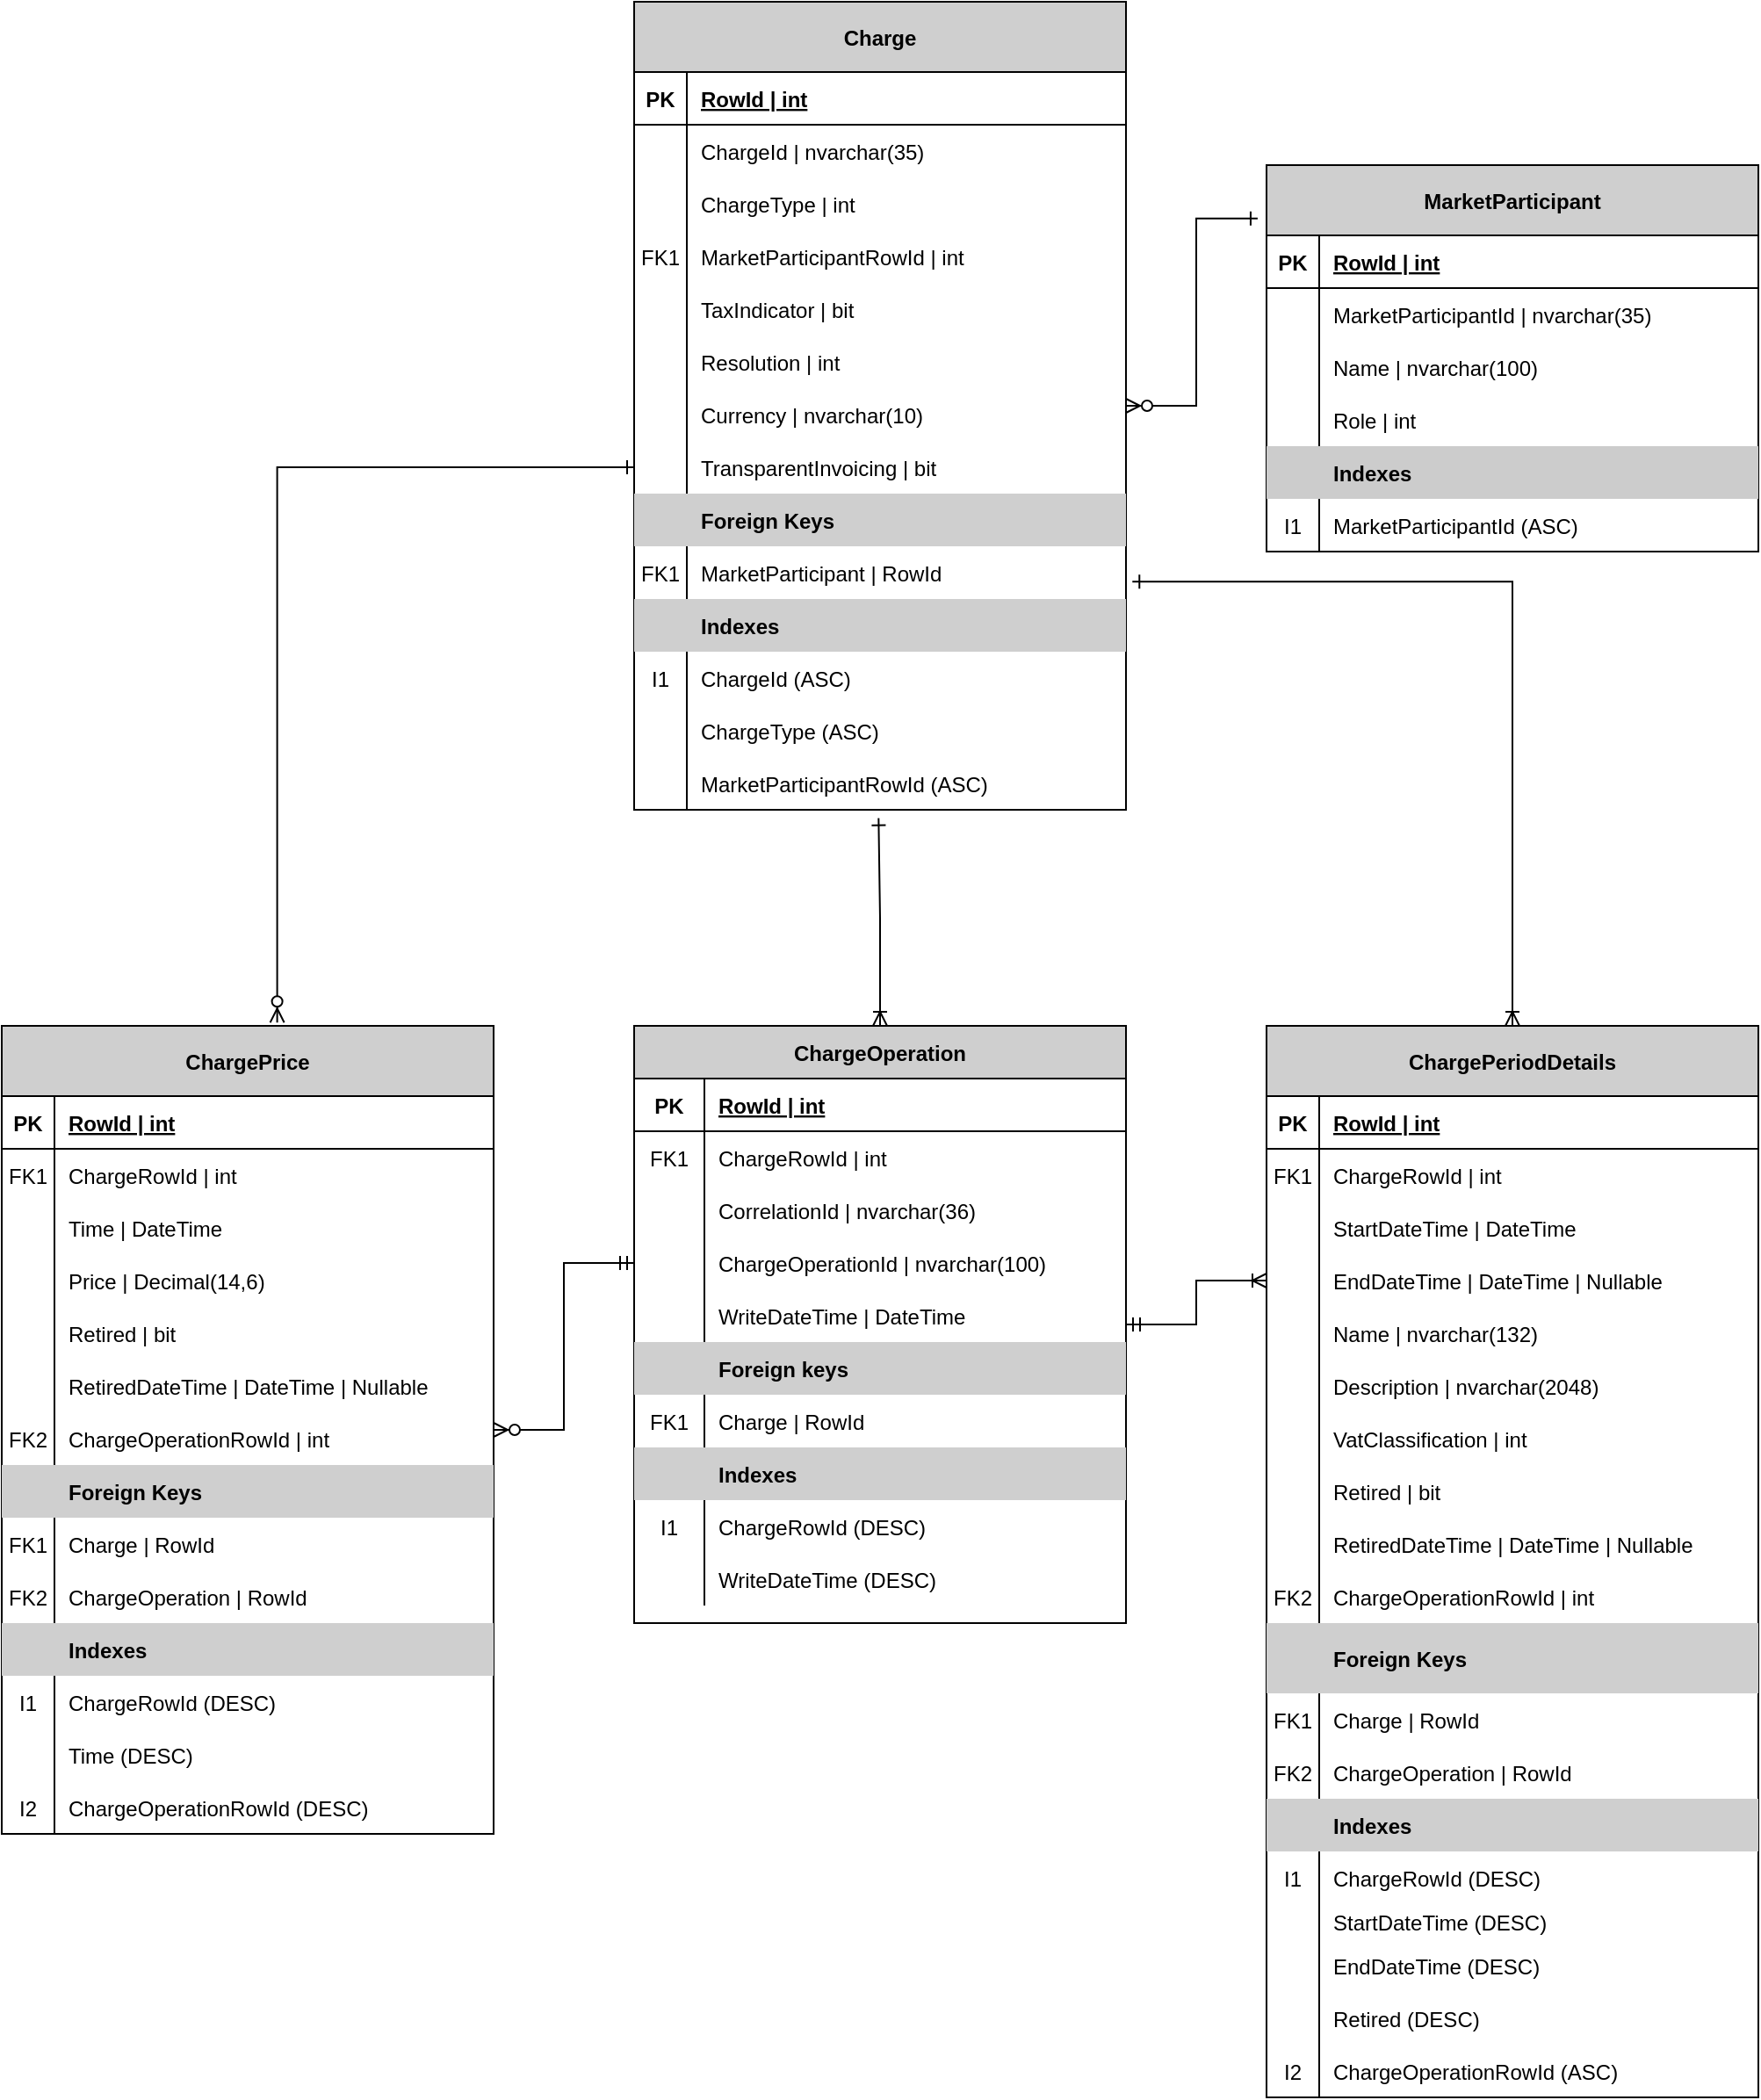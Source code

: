 <mxfile version="14.5.1" type="device"><diagram id="uxk1HS1SLVmlLjZ4p60N" name="Side-1"><mxGraphModel dx="1088" dy="880" grid="1" gridSize="10" guides="1" tooltips="1" connect="1" arrows="1" fold="1" page="1" pageScale="1" pageWidth="827" pageHeight="1169" math="0" shadow="0"><root><mxCell id="0"/><mxCell id="1" parent="0"/><mxCell id="UlQkJTch8ZvqXynU9fnz-235" style="edgeStyle=orthogonalEdgeStyle;rounded=0;orthogonalLoop=1;jettySize=auto;html=1;entryX=-0.018;entryY=0.138;entryDx=0;entryDy=0;entryPerimeter=0;fontColor=#000000;startArrow=ERzeroToMany;startFill=1;endArrow=ERone;endFill=0;" parent="1" source="UlQkJTch8ZvqXynU9fnz-1" target="UlQkJTch8ZvqXynU9fnz-192" edge="1"><mxGeometry relative="1" as="geometry"/></mxCell><mxCell id="UlQkJTch8ZvqXynU9fnz-1" value="Charge" style="shape=table;startSize=40;container=1;collapsible=1;childLayout=tableLayout;fixedRows=1;rowLines=0;fontStyle=1;align=center;resizeLast=1;fillColor=#CFCFCF;" parent="1" vertex="1"><mxGeometry x="400" y="97" width="280" height="460" as="geometry"/></mxCell><mxCell id="UlQkJTch8ZvqXynU9fnz-2" value="" style="shape=partialRectangle;collapsible=0;dropTarget=0;pointerEvents=0;fillColor=none;top=0;left=0;bottom=1;right=0;points=[[0,0.5],[1,0.5]];portConstraint=eastwest;" parent="UlQkJTch8ZvqXynU9fnz-1" vertex="1"><mxGeometry y="40" width="280" height="30" as="geometry"/></mxCell><mxCell id="UlQkJTch8ZvqXynU9fnz-3" value="PK" style="shape=partialRectangle;connectable=0;fillColor=none;top=0;left=0;bottom=0;right=0;fontStyle=1;overflow=hidden;" parent="UlQkJTch8ZvqXynU9fnz-2" vertex="1"><mxGeometry width="30" height="30" as="geometry"/></mxCell><mxCell id="UlQkJTch8ZvqXynU9fnz-4" value="RowId | int" style="shape=partialRectangle;connectable=0;fillColor=none;top=0;left=0;bottom=0;right=0;align=left;spacingLeft=6;fontStyle=5;overflow=hidden;" parent="UlQkJTch8ZvqXynU9fnz-2" vertex="1"><mxGeometry x="30" width="250" height="30" as="geometry"/></mxCell><mxCell id="UlQkJTch8ZvqXynU9fnz-5" value="" style="shape=partialRectangle;collapsible=0;dropTarget=0;pointerEvents=0;fillColor=none;top=0;left=0;bottom=0;right=0;points=[[0,0.5],[1,0.5]];portConstraint=eastwest;" parent="UlQkJTch8ZvqXynU9fnz-1" vertex="1"><mxGeometry y="70" width="280" height="30" as="geometry"/></mxCell><mxCell id="UlQkJTch8ZvqXynU9fnz-6" value="" style="shape=partialRectangle;connectable=0;fillColor=none;top=0;left=0;bottom=0;right=0;editable=1;overflow=hidden;" parent="UlQkJTch8ZvqXynU9fnz-5" vertex="1"><mxGeometry width="30" height="30" as="geometry"/></mxCell><mxCell id="UlQkJTch8ZvqXynU9fnz-7" value="ChargeId | nvarchar(35)" style="shape=partialRectangle;connectable=0;fillColor=none;top=0;left=0;bottom=0;right=0;align=left;spacingLeft=6;overflow=hidden;" parent="UlQkJTch8ZvqXynU9fnz-5" vertex="1"><mxGeometry x="30" width="250" height="30" as="geometry"/></mxCell><mxCell id="UlQkJTch8ZvqXynU9fnz-11" value="" style="shape=partialRectangle;collapsible=0;dropTarget=0;pointerEvents=0;fillColor=none;top=0;left=0;bottom=0;right=0;points=[[0,0.5],[1,0.5]];portConstraint=eastwest;" parent="UlQkJTch8ZvqXynU9fnz-1" vertex="1"><mxGeometry y="100" width="280" height="30" as="geometry"/></mxCell><mxCell id="UlQkJTch8ZvqXynU9fnz-12" value="" style="shape=partialRectangle;connectable=0;fillColor=none;top=0;left=0;bottom=0;right=0;editable=1;overflow=hidden;" parent="UlQkJTch8ZvqXynU9fnz-11" vertex="1"><mxGeometry width="30" height="30" as="geometry"/></mxCell><mxCell id="UlQkJTch8ZvqXynU9fnz-13" value="ChargeType | int" style="shape=partialRectangle;connectable=0;fillColor=none;top=0;left=0;bottom=0;right=0;align=left;spacingLeft=6;overflow=hidden;" parent="UlQkJTch8ZvqXynU9fnz-11" vertex="1"><mxGeometry x="30" width="250" height="30" as="geometry"/></mxCell><mxCell id="UlQkJTch8ZvqXynU9fnz-14" style="shape=partialRectangle;collapsible=0;dropTarget=0;pointerEvents=0;fillColor=none;top=0;left=0;bottom=0;right=0;points=[[0,0.5],[1,0.5]];portConstraint=eastwest;" parent="UlQkJTch8ZvqXynU9fnz-1" vertex="1"><mxGeometry y="130" width="280" height="30" as="geometry"/></mxCell><mxCell id="UlQkJTch8ZvqXynU9fnz-15" value="FK1" style="shape=partialRectangle;connectable=0;fillColor=none;top=0;left=0;bottom=0;right=0;editable=1;overflow=hidden;" parent="UlQkJTch8ZvqXynU9fnz-14" vertex="1"><mxGeometry width="30" height="30" as="geometry"/></mxCell><mxCell id="UlQkJTch8ZvqXynU9fnz-16" value="MarketParticipantRowId | int" style="shape=partialRectangle;connectable=0;fillColor=none;top=0;left=0;bottom=0;right=0;align=left;spacingLeft=6;overflow=hidden;" parent="UlQkJTch8ZvqXynU9fnz-14" vertex="1"><mxGeometry x="30" width="250" height="30" as="geometry"/></mxCell><mxCell id="UlQkJTch8ZvqXynU9fnz-17" style="shape=partialRectangle;collapsible=0;dropTarget=0;pointerEvents=0;fillColor=none;top=0;left=0;bottom=0;right=0;points=[[0,0.5],[1,0.5]];portConstraint=eastwest;" parent="UlQkJTch8ZvqXynU9fnz-1" vertex="1"><mxGeometry y="160" width="280" height="30" as="geometry"/></mxCell><mxCell id="UlQkJTch8ZvqXynU9fnz-18" style="shape=partialRectangle;connectable=0;fillColor=none;top=0;left=0;bottom=0;right=0;editable=1;overflow=hidden;" parent="UlQkJTch8ZvqXynU9fnz-17" vertex="1"><mxGeometry width="30" height="30" as="geometry"/></mxCell><mxCell id="UlQkJTch8ZvqXynU9fnz-19" value="TaxIndicator | bit" style="shape=partialRectangle;connectable=0;fillColor=none;top=0;left=0;bottom=0;right=0;align=left;spacingLeft=6;overflow=hidden;" parent="UlQkJTch8ZvqXynU9fnz-17" vertex="1"><mxGeometry x="30" width="250" height="30" as="geometry"/></mxCell><mxCell id="UlQkJTch8ZvqXynU9fnz-20" style="shape=partialRectangle;collapsible=0;dropTarget=0;pointerEvents=0;fillColor=none;top=0;left=0;bottom=0;right=0;points=[[0,0.5],[1,0.5]];portConstraint=eastwest;" parent="UlQkJTch8ZvqXynU9fnz-1" vertex="1"><mxGeometry y="190" width="280" height="30" as="geometry"/></mxCell><mxCell id="UlQkJTch8ZvqXynU9fnz-21" style="shape=partialRectangle;connectable=0;fillColor=none;top=0;left=0;bottom=0;right=0;editable=1;overflow=hidden;" parent="UlQkJTch8ZvqXynU9fnz-20" vertex="1"><mxGeometry width="30" height="30" as="geometry"/></mxCell><mxCell id="UlQkJTch8ZvqXynU9fnz-22" value="Resolution | int" style="shape=partialRectangle;connectable=0;fillColor=none;top=0;left=0;bottom=0;right=0;align=left;spacingLeft=6;overflow=hidden;" parent="UlQkJTch8ZvqXynU9fnz-20" vertex="1"><mxGeometry x="30" width="250" height="30" as="geometry"/></mxCell><mxCell id="UlQkJTch8ZvqXynU9fnz-23" style="shape=partialRectangle;collapsible=0;dropTarget=0;pointerEvents=0;fillColor=none;top=0;left=0;bottom=0;right=0;points=[[0,0.5],[1,0.5]];portConstraint=eastwest;" parent="UlQkJTch8ZvqXynU9fnz-1" vertex="1"><mxGeometry y="220" width="280" height="30" as="geometry"/></mxCell><mxCell id="UlQkJTch8ZvqXynU9fnz-24" style="shape=partialRectangle;connectable=0;fillColor=none;top=0;left=0;bottom=0;right=0;editable=1;overflow=hidden;" parent="UlQkJTch8ZvqXynU9fnz-23" vertex="1"><mxGeometry width="30" height="30" as="geometry"/></mxCell><mxCell id="UlQkJTch8ZvqXynU9fnz-25" value="Currency | nvarchar(10)" style="shape=partialRectangle;connectable=0;fillColor=none;top=0;left=0;bottom=0;right=0;align=left;spacingLeft=6;overflow=hidden;" parent="UlQkJTch8ZvqXynU9fnz-23" vertex="1"><mxGeometry x="30" width="250" height="30" as="geometry"/></mxCell><mxCell id="UlQkJTch8ZvqXynU9fnz-26" style="shape=partialRectangle;collapsible=0;dropTarget=0;pointerEvents=0;fillColor=none;top=0;left=0;bottom=0;right=0;points=[[0,0.5],[1,0.5]];portConstraint=eastwest;" parent="UlQkJTch8ZvqXynU9fnz-1" vertex="1"><mxGeometry y="250" width="280" height="30" as="geometry"/></mxCell><mxCell id="UlQkJTch8ZvqXynU9fnz-27" style="shape=partialRectangle;connectable=0;fillColor=none;top=0;left=0;bottom=0;right=0;editable=1;overflow=hidden;" parent="UlQkJTch8ZvqXynU9fnz-26" vertex="1"><mxGeometry width="30" height="30" as="geometry"/></mxCell><mxCell id="UlQkJTch8ZvqXynU9fnz-28" value="TransparentInvoicing | bit" style="shape=partialRectangle;connectable=0;fillColor=none;top=0;left=0;bottom=0;right=0;align=left;spacingLeft=6;overflow=hidden;" parent="UlQkJTch8ZvqXynU9fnz-26" vertex="1"><mxGeometry x="30" width="250" height="30" as="geometry"/></mxCell><mxCell id="UlQkJTch8ZvqXynU9fnz-66" style="shape=partialRectangle;collapsible=0;dropTarget=0;pointerEvents=0;fillColor=none;top=0;left=0;bottom=0;right=0;points=[[0,0.5],[1,0.5]];portConstraint=eastwest;" parent="UlQkJTch8ZvqXynU9fnz-1" vertex="1"><mxGeometry y="280" width="280" height="30" as="geometry"/></mxCell><mxCell id="UlQkJTch8ZvqXynU9fnz-67" style="shape=partialRectangle;connectable=0;top=0;left=0;bottom=0;right=0;editable=1;overflow=hidden;strokeColor=#CFCFCF;fillColor=#CFCFCF;" parent="UlQkJTch8ZvqXynU9fnz-66" vertex="1"><mxGeometry width="30" height="30" as="geometry"/></mxCell><mxCell id="UlQkJTch8ZvqXynU9fnz-68" value="Foreign Keys" style="shape=partialRectangle;connectable=0;top=0;left=0;bottom=0;right=0;align=left;spacingLeft=6;overflow=hidden;strokeColor=#CFCFCF;fillColor=#CFCFCF;fontStyle=1" parent="UlQkJTch8ZvqXynU9fnz-66" vertex="1"><mxGeometry x="30" width="250" height="30" as="geometry"/></mxCell><mxCell id="UlQkJTch8ZvqXynU9fnz-69" style="shape=partialRectangle;collapsible=0;dropTarget=0;pointerEvents=0;fillColor=none;top=0;left=0;bottom=0;right=0;points=[[0,0.5],[1,0.5]];portConstraint=eastwest;" parent="UlQkJTch8ZvqXynU9fnz-1" vertex="1"><mxGeometry y="310" width="280" height="30" as="geometry"/></mxCell><mxCell id="UlQkJTch8ZvqXynU9fnz-70" value="FK1" style="shape=partialRectangle;connectable=0;fillColor=none;top=0;left=0;bottom=0;right=0;editable=1;overflow=hidden;" parent="UlQkJTch8ZvqXynU9fnz-69" vertex="1"><mxGeometry width="30" height="30" as="geometry"/></mxCell><mxCell id="UlQkJTch8ZvqXynU9fnz-71" value="MarketParticipant | RowId" style="shape=partialRectangle;connectable=0;fillColor=none;top=0;left=0;bottom=0;right=0;align=left;spacingLeft=6;overflow=hidden;" parent="UlQkJTch8ZvqXynU9fnz-69" vertex="1"><mxGeometry x="30" width="250" height="30" as="geometry"/></mxCell><mxCell id="UlQkJTch8ZvqXynU9fnz-72" style="shape=partialRectangle;collapsible=0;dropTarget=0;pointerEvents=0;fillColor=none;top=0;left=0;bottom=0;right=0;points=[[0,0.5],[1,0.5]];portConstraint=eastwest;" parent="UlQkJTch8ZvqXynU9fnz-1" vertex="1"><mxGeometry y="340" width="280" height="30" as="geometry"/></mxCell><mxCell id="UlQkJTch8ZvqXynU9fnz-73" style="shape=partialRectangle;connectable=0;top=0;left=0;bottom=0;right=0;editable=1;overflow=hidden;fillColor=#CFCFCF;" parent="UlQkJTch8ZvqXynU9fnz-72" vertex="1"><mxGeometry width="30" height="30" as="geometry"/></mxCell><mxCell id="UlQkJTch8ZvqXynU9fnz-74" value="Indexes" style="shape=partialRectangle;connectable=0;top=0;left=0;bottom=0;right=0;align=left;spacingLeft=6;overflow=hidden;fillColor=#CFCFCF;fontStyle=1" parent="UlQkJTch8ZvqXynU9fnz-72" vertex="1"><mxGeometry x="30" width="250" height="30" as="geometry"/></mxCell><mxCell id="UlQkJTch8ZvqXynU9fnz-75" style="shape=partialRectangle;collapsible=0;dropTarget=0;pointerEvents=0;fillColor=none;top=0;left=0;bottom=0;right=0;points=[[0,0.5],[1,0.5]];portConstraint=eastwest;" parent="UlQkJTch8ZvqXynU9fnz-1" vertex="1"><mxGeometry y="370" width="280" height="30" as="geometry"/></mxCell><mxCell id="UlQkJTch8ZvqXynU9fnz-76" value="I1" style="shape=partialRectangle;connectable=0;fillColor=none;top=0;left=0;bottom=0;right=0;editable=1;overflow=hidden;" parent="UlQkJTch8ZvqXynU9fnz-75" vertex="1"><mxGeometry width="30" height="30" as="geometry"/></mxCell><mxCell id="UlQkJTch8ZvqXynU9fnz-77" value="ChargeId (ASC)" style="shape=partialRectangle;connectable=0;fillColor=none;top=0;left=0;bottom=0;right=0;align=left;spacingLeft=6;overflow=hidden;" parent="UlQkJTch8ZvqXynU9fnz-75" vertex="1"><mxGeometry x="30" width="250" height="30" as="geometry"/></mxCell><mxCell id="UlQkJTch8ZvqXynU9fnz-78" style="shape=partialRectangle;collapsible=0;dropTarget=0;pointerEvents=0;fillColor=none;top=0;left=0;bottom=0;right=0;points=[[0,0.5],[1,0.5]];portConstraint=eastwest;" parent="UlQkJTch8ZvqXynU9fnz-1" vertex="1"><mxGeometry y="400" width="280" height="30" as="geometry"/></mxCell><mxCell id="UlQkJTch8ZvqXynU9fnz-79" style="shape=partialRectangle;connectable=0;fillColor=none;top=0;left=0;bottom=0;right=0;editable=1;overflow=hidden;" parent="UlQkJTch8ZvqXynU9fnz-78" vertex="1"><mxGeometry width="30" height="30" as="geometry"/></mxCell><mxCell id="UlQkJTch8ZvqXynU9fnz-80" value="ChargeType (ASC)" style="shape=partialRectangle;connectable=0;fillColor=none;top=0;left=0;bottom=0;right=0;align=left;spacingLeft=6;overflow=hidden;" parent="UlQkJTch8ZvqXynU9fnz-78" vertex="1"><mxGeometry x="30" width="250" height="30" as="geometry"/></mxCell><mxCell id="UlQkJTch8ZvqXynU9fnz-81" style="shape=partialRectangle;collapsible=0;dropTarget=0;pointerEvents=0;fillColor=none;top=0;left=0;bottom=0;right=0;points=[[0,0.5],[1,0.5]];portConstraint=eastwest;" parent="UlQkJTch8ZvqXynU9fnz-1" vertex="1"><mxGeometry y="430" width="280" height="30" as="geometry"/></mxCell><mxCell id="UlQkJTch8ZvqXynU9fnz-82" style="shape=partialRectangle;connectable=0;fillColor=none;top=0;left=0;bottom=0;right=0;editable=1;overflow=hidden;" parent="UlQkJTch8ZvqXynU9fnz-81" vertex="1"><mxGeometry width="30" height="30" as="geometry"/></mxCell><mxCell id="UlQkJTch8ZvqXynU9fnz-83" value="MarketParticipantRowId (ASC)" style="shape=partialRectangle;connectable=0;fillColor=none;top=0;left=0;bottom=0;right=0;align=left;spacingLeft=6;overflow=hidden;labelBackgroundColor=none;" parent="UlQkJTch8ZvqXynU9fnz-81" vertex="1"><mxGeometry x="30" width="250" height="30" as="geometry"/></mxCell><mxCell id="UlQkJTch8ZvqXynU9fnz-238" style="edgeStyle=orthogonalEdgeStyle;rounded=0;orthogonalLoop=1;jettySize=auto;html=1;fontColor=#000000;startArrow=ERoneToMany;startFill=0;endArrow=ERone;endFill=0;entryX=0.497;entryY=1.16;entryDx=0;entryDy=0;entryPerimeter=0;" parent="1" source="UlQkJTch8ZvqXynU9fnz-29" edge="1" target="UlQkJTch8ZvqXynU9fnz-81"><mxGeometry relative="1" as="geometry"><mxPoint x="540" y="589" as="targetPoint"/><Array as="points"><mxPoint x="540" y="619"/><mxPoint x="539" y="619"/></Array></mxGeometry></mxCell><mxCell id="UlQkJTch8ZvqXynU9fnz-240" style="edgeStyle=orthogonalEdgeStyle;rounded=0;orthogonalLoop=1;jettySize=auto;html=1;entryX=0;entryY=0.5;entryDx=0;entryDy=0;fontColor=#000000;startArrow=ERmandOne;startFill=0;endArrow=ERoneToMany;endFill=0;" parent="1" source="UlQkJTch8ZvqXynU9fnz-29" target="UlQkJTch8ZvqXynU9fnz-95" edge="1"><mxGeometry relative="1" as="geometry"/></mxCell><mxCell id="UlQkJTch8ZvqXynU9fnz-29" value="ChargeOperation" style="shape=table;startSize=30;container=1;collapsible=1;childLayout=tableLayout;fixedRows=1;rowLines=0;fontStyle=1;align=center;resizeLast=1;fillColor=#CFCFCF;" parent="1" vertex="1"><mxGeometry x="400" y="680" width="280" height="340" as="geometry"/></mxCell><mxCell id="UlQkJTch8ZvqXynU9fnz-30" value="" style="shape=partialRectangle;collapsible=0;dropTarget=0;pointerEvents=0;fillColor=none;top=0;left=0;bottom=1;right=0;points=[[0,0.5],[1,0.5]];portConstraint=eastwest;" parent="UlQkJTch8ZvqXynU9fnz-29" vertex="1"><mxGeometry y="30" width="280" height="30" as="geometry"/></mxCell><mxCell id="UlQkJTch8ZvqXynU9fnz-31" value="PK" style="shape=partialRectangle;connectable=0;fillColor=none;top=0;left=0;bottom=0;right=0;fontStyle=1;overflow=hidden;" parent="UlQkJTch8ZvqXynU9fnz-30" vertex="1"><mxGeometry width="40" height="30" as="geometry"/></mxCell><mxCell id="UlQkJTch8ZvqXynU9fnz-32" value="RowId | int" style="shape=partialRectangle;connectable=0;fillColor=none;top=0;left=0;bottom=0;right=0;align=left;spacingLeft=6;fontStyle=5;overflow=hidden;" parent="UlQkJTch8ZvqXynU9fnz-30" vertex="1"><mxGeometry x="40" width="240" height="30" as="geometry"/></mxCell><mxCell id="UlQkJTch8ZvqXynU9fnz-33" value="" style="shape=partialRectangle;collapsible=0;dropTarget=0;pointerEvents=0;fillColor=none;top=0;left=0;bottom=0;right=0;points=[[0,0.5],[1,0.5]];portConstraint=eastwest;" parent="UlQkJTch8ZvqXynU9fnz-29" vertex="1"><mxGeometry y="60" width="280" height="30" as="geometry"/></mxCell><mxCell id="UlQkJTch8ZvqXynU9fnz-34" value="FK1" style="shape=partialRectangle;connectable=0;fillColor=none;top=0;left=0;bottom=0;right=0;editable=1;overflow=hidden;" parent="UlQkJTch8ZvqXynU9fnz-33" vertex="1"><mxGeometry width="40" height="30" as="geometry"/></mxCell><mxCell id="UlQkJTch8ZvqXynU9fnz-35" value="ChargeRowId | int" style="shape=partialRectangle;connectable=0;fillColor=none;top=0;left=0;bottom=0;right=0;align=left;spacingLeft=6;overflow=hidden;" parent="UlQkJTch8ZvqXynU9fnz-33" vertex="1"><mxGeometry x="40" width="240" height="30" as="geometry"/></mxCell><mxCell id="UlQkJTch8ZvqXynU9fnz-36" value="" style="shape=partialRectangle;collapsible=0;dropTarget=0;pointerEvents=0;fillColor=none;top=0;left=0;bottom=0;right=0;points=[[0,0.5],[1,0.5]];portConstraint=eastwest;" parent="UlQkJTch8ZvqXynU9fnz-29" vertex="1"><mxGeometry y="90" width="280" height="30" as="geometry"/></mxCell><mxCell id="UlQkJTch8ZvqXynU9fnz-37" value="" style="shape=partialRectangle;connectable=0;fillColor=none;top=0;left=0;bottom=0;right=0;editable=1;overflow=hidden;" parent="UlQkJTch8ZvqXynU9fnz-36" vertex="1"><mxGeometry width="40" height="30" as="geometry"/></mxCell><mxCell id="UlQkJTch8ZvqXynU9fnz-38" value="CorrelationId | nvarchar(36)" style="shape=partialRectangle;connectable=0;fillColor=none;top=0;left=0;bottom=0;right=0;align=left;spacingLeft=6;overflow=hidden;" parent="UlQkJTch8ZvqXynU9fnz-36" vertex="1"><mxGeometry x="40" width="240" height="30" as="geometry"/></mxCell><mxCell id="UlQkJTch8ZvqXynU9fnz-39" value="" style="shape=partialRectangle;collapsible=0;dropTarget=0;pointerEvents=0;fillColor=none;top=0;left=0;bottom=0;right=0;points=[[0,0.5],[1,0.5]];portConstraint=eastwest;" parent="UlQkJTch8ZvqXynU9fnz-29" vertex="1"><mxGeometry y="120" width="280" height="30" as="geometry"/></mxCell><mxCell id="UlQkJTch8ZvqXynU9fnz-40" value="" style="shape=partialRectangle;connectable=0;fillColor=none;top=0;left=0;bottom=0;right=0;editable=1;overflow=hidden;" parent="UlQkJTch8ZvqXynU9fnz-39" vertex="1"><mxGeometry width="40" height="30" as="geometry"/></mxCell><mxCell id="UlQkJTch8ZvqXynU9fnz-41" value="ChargeOperationId | nvarchar(100)" style="shape=partialRectangle;connectable=0;fillColor=none;top=0;left=0;bottom=0;right=0;align=left;spacingLeft=6;overflow=hidden;" parent="UlQkJTch8ZvqXynU9fnz-39" vertex="1"><mxGeometry x="40" width="240" height="30" as="geometry"/></mxCell><mxCell id="UlQkJTch8ZvqXynU9fnz-42" style="shape=partialRectangle;collapsible=0;dropTarget=0;pointerEvents=0;fillColor=none;top=0;left=0;bottom=0;right=0;points=[[0,0.5],[1,0.5]];portConstraint=eastwest;" parent="UlQkJTch8ZvqXynU9fnz-29" vertex="1"><mxGeometry y="150" width="280" height="30" as="geometry"/></mxCell><mxCell id="UlQkJTch8ZvqXynU9fnz-43" value="" style="shape=partialRectangle;connectable=0;fillColor=none;top=0;left=0;bottom=0;right=0;editable=1;overflow=hidden;" parent="UlQkJTch8ZvqXynU9fnz-42" vertex="1"><mxGeometry width="40" height="30" as="geometry"/></mxCell><mxCell id="UlQkJTch8ZvqXynU9fnz-44" value="WriteDateTime | DateTime" style="shape=partialRectangle;connectable=0;fillColor=none;top=0;left=0;bottom=0;right=0;align=left;spacingLeft=6;overflow=hidden;" parent="UlQkJTch8ZvqXynU9fnz-42" vertex="1"><mxGeometry x="40" width="240" height="30" as="geometry"/></mxCell><mxCell id="UlQkJTch8ZvqXynU9fnz-51" style="shape=partialRectangle;collapsible=0;dropTarget=0;pointerEvents=0;fillColor=none;top=0;left=0;bottom=0;right=0;points=[[0,0.5],[1,0.5]];portConstraint=eastwest;fontStyle=1" parent="UlQkJTch8ZvqXynU9fnz-29" vertex="1"><mxGeometry y="180" width="280" height="30" as="geometry"/></mxCell><mxCell id="UlQkJTch8ZvqXynU9fnz-52" style="shape=partialRectangle;connectable=0;top=0;left=0;bottom=0;right=0;editable=1;overflow=hidden;fillColor=#CFCFCF;" parent="UlQkJTch8ZvqXynU9fnz-51" vertex="1"><mxGeometry width="40" height="30" as="geometry"/></mxCell><mxCell id="UlQkJTch8ZvqXynU9fnz-53" value="Foreign keys" style="shape=partialRectangle;connectable=0;top=0;left=0;bottom=0;right=0;align=left;spacingLeft=6;overflow=hidden;fillColor=#CFCFCF;fontStyle=1" parent="UlQkJTch8ZvqXynU9fnz-51" vertex="1"><mxGeometry x="40" width="240" height="30" as="geometry"/></mxCell><mxCell id="UlQkJTch8ZvqXynU9fnz-54" style="shape=partialRectangle;collapsible=0;dropTarget=0;pointerEvents=0;fillColor=none;top=0;left=0;bottom=0;right=0;points=[[0,0.5],[1,0.5]];portConstraint=eastwest;" parent="UlQkJTch8ZvqXynU9fnz-29" vertex="1"><mxGeometry y="210" width="280" height="30" as="geometry"/></mxCell><mxCell id="UlQkJTch8ZvqXynU9fnz-55" value="FK1" style="shape=partialRectangle;connectable=0;fillColor=none;top=0;left=0;bottom=0;right=0;editable=1;overflow=hidden;" parent="UlQkJTch8ZvqXynU9fnz-54" vertex="1"><mxGeometry width="40" height="30" as="geometry"/></mxCell><mxCell id="UlQkJTch8ZvqXynU9fnz-56" value="Charge | RowId" style="shape=partialRectangle;connectable=0;fillColor=none;top=0;left=0;bottom=0;right=0;align=left;spacingLeft=6;overflow=hidden;" parent="UlQkJTch8ZvqXynU9fnz-54" vertex="1"><mxGeometry x="40" width="240" height="30" as="geometry"/></mxCell><mxCell id="UlQkJTch8ZvqXynU9fnz-57" style="shape=partialRectangle;collapsible=0;dropTarget=0;pointerEvents=0;fillColor=none;top=0;left=0;bottom=0;right=0;points=[[0,0.5],[1,0.5]];portConstraint=eastwest;" parent="UlQkJTch8ZvqXynU9fnz-29" vertex="1"><mxGeometry y="240" width="280" height="30" as="geometry"/></mxCell><mxCell id="UlQkJTch8ZvqXynU9fnz-58" style="shape=partialRectangle;connectable=0;top=0;left=0;bottom=0;right=0;editable=1;overflow=hidden;fillColor=#CFCFCF;" parent="UlQkJTch8ZvqXynU9fnz-57" vertex="1"><mxGeometry width="40" height="30" as="geometry"/></mxCell><mxCell id="UlQkJTch8ZvqXynU9fnz-59" value="Indexes" style="shape=partialRectangle;connectable=0;top=0;left=0;bottom=0;right=0;align=left;spacingLeft=6;overflow=hidden;fillColor=#CFCFCF;fontStyle=1" parent="UlQkJTch8ZvqXynU9fnz-57" vertex="1"><mxGeometry x="40" width="240" height="30" as="geometry"/></mxCell><mxCell id="UlQkJTch8ZvqXynU9fnz-60" style="shape=partialRectangle;collapsible=0;dropTarget=0;pointerEvents=0;fillColor=none;top=0;left=0;bottom=0;right=0;points=[[0,0.5],[1,0.5]];portConstraint=eastwest;" parent="UlQkJTch8ZvqXynU9fnz-29" vertex="1"><mxGeometry y="270" width="280" height="30" as="geometry"/></mxCell><mxCell id="UlQkJTch8ZvqXynU9fnz-61" value="I1" style="shape=partialRectangle;connectable=0;fillColor=none;top=0;left=0;bottom=0;right=0;editable=1;overflow=hidden;" parent="UlQkJTch8ZvqXynU9fnz-60" vertex="1"><mxGeometry width="40" height="30" as="geometry"/></mxCell><mxCell id="UlQkJTch8ZvqXynU9fnz-62" value="ChargeRowId (DESC)" style="shape=partialRectangle;connectable=0;fillColor=none;top=0;left=0;bottom=0;right=0;align=left;spacingLeft=6;overflow=hidden;" parent="UlQkJTch8ZvqXynU9fnz-60" vertex="1"><mxGeometry x="40" width="240" height="30" as="geometry"/></mxCell><mxCell id="UlQkJTch8ZvqXynU9fnz-63" style="shape=partialRectangle;collapsible=0;dropTarget=0;pointerEvents=0;fillColor=none;top=0;left=0;bottom=0;right=0;points=[[0,0.5],[1,0.5]];portConstraint=eastwest;" parent="UlQkJTch8ZvqXynU9fnz-29" vertex="1"><mxGeometry y="300" width="280" height="30" as="geometry"/></mxCell><mxCell id="UlQkJTch8ZvqXynU9fnz-64" style="shape=partialRectangle;connectable=0;fillColor=none;top=0;left=0;bottom=0;right=0;editable=1;overflow=hidden;" parent="UlQkJTch8ZvqXynU9fnz-63" vertex="1"><mxGeometry width="40" height="30" as="geometry"/></mxCell><mxCell id="UlQkJTch8ZvqXynU9fnz-65" value="WriteDateTime (DESC)" style="shape=partialRectangle;connectable=0;fillColor=none;top=0;left=0;bottom=0;right=0;align=left;spacingLeft=6;overflow=hidden;" parent="UlQkJTch8ZvqXynU9fnz-63" vertex="1"><mxGeometry x="40" width="240" height="30" as="geometry"/></mxCell><mxCell id="UlQkJTch8ZvqXynU9fnz-236" style="edgeStyle=orthogonalEdgeStyle;rounded=0;orthogonalLoop=1;jettySize=auto;html=1;entryX=1.013;entryY=-0.329;entryDx=0;entryDy=0;entryPerimeter=0;fontColor=#000000;startArrow=ERoneToMany;startFill=0;endArrow=ERone;endFill=0;" parent="1" source="UlQkJTch8ZvqXynU9fnz-85" target="UlQkJTch8ZvqXynU9fnz-72" edge="1"><mxGeometry relative="1" as="geometry"/></mxCell><mxCell id="UlQkJTch8ZvqXynU9fnz-85" value="ChargePeriodDetails" style="shape=table;startSize=40;container=1;collapsible=1;childLayout=tableLayout;fixedRows=1;rowLines=0;fontStyle=1;align=center;resizeLast=1;fillColor=#CFCFCF;" parent="1" vertex="1"><mxGeometry x="760" y="680" width="280" height="610" as="geometry"/></mxCell><mxCell id="UlQkJTch8ZvqXynU9fnz-86" value="" style="shape=partialRectangle;collapsible=0;dropTarget=0;pointerEvents=0;fillColor=none;top=0;left=0;bottom=1;right=0;points=[[0,0.5],[1,0.5]];portConstraint=eastwest;" parent="UlQkJTch8ZvqXynU9fnz-85" vertex="1"><mxGeometry y="40" width="280" height="30" as="geometry"/></mxCell><mxCell id="UlQkJTch8ZvqXynU9fnz-87" value="PK" style="shape=partialRectangle;connectable=0;fillColor=none;top=0;left=0;bottom=0;right=0;fontStyle=1;overflow=hidden;" parent="UlQkJTch8ZvqXynU9fnz-86" vertex="1"><mxGeometry width="30" height="30" as="geometry"/></mxCell><mxCell id="UlQkJTch8ZvqXynU9fnz-88" value="RowId | int" style="shape=partialRectangle;connectable=0;fillColor=none;top=0;left=0;bottom=0;right=0;align=left;spacingLeft=6;fontStyle=5;overflow=hidden;" parent="UlQkJTch8ZvqXynU9fnz-86" vertex="1"><mxGeometry x="30" width="250" height="30" as="geometry"/></mxCell><mxCell id="UlQkJTch8ZvqXynU9fnz-89" value="" style="shape=partialRectangle;collapsible=0;dropTarget=0;pointerEvents=0;fillColor=none;top=0;left=0;bottom=0;right=0;points=[[0,0.5],[1,0.5]];portConstraint=eastwest;" parent="UlQkJTch8ZvqXynU9fnz-85" vertex="1"><mxGeometry y="70" width="280" height="30" as="geometry"/></mxCell><mxCell id="UlQkJTch8ZvqXynU9fnz-90" value="FK1" style="shape=partialRectangle;connectable=0;fillColor=none;top=0;left=0;bottom=0;right=0;editable=1;overflow=hidden;" parent="UlQkJTch8ZvqXynU9fnz-89" vertex="1"><mxGeometry width="30" height="30" as="geometry"/></mxCell><mxCell id="UlQkJTch8ZvqXynU9fnz-91" value="ChargeRowId | int" style="shape=partialRectangle;connectable=0;fillColor=none;top=0;left=0;bottom=0;right=0;align=left;spacingLeft=6;overflow=hidden;" parent="UlQkJTch8ZvqXynU9fnz-89" vertex="1"><mxGeometry x="30" width="250" height="30" as="geometry"/></mxCell><mxCell id="UlQkJTch8ZvqXynU9fnz-92" value="" style="shape=partialRectangle;collapsible=0;dropTarget=0;pointerEvents=0;fillColor=none;top=0;left=0;bottom=0;right=0;points=[[0,0.5],[1,0.5]];portConstraint=eastwest;" parent="UlQkJTch8ZvqXynU9fnz-85" vertex="1"><mxGeometry y="100" width="280" height="30" as="geometry"/></mxCell><mxCell id="UlQkJTch8ZvqXynU9fnz-93" value="" style="shape=partialRectangle;connectable=0;fillColor=none;top=0;left=0;bottom=0;right=0;editable=1;overflow=hidden;" parent="UlQkJTch8ZvqXynU9fnz-92" vertex="1"><mxGeometry width="30" height="30" as="geometry"/></mxCell><mxCell id="UlQkJTch8ZvqXynU9fnz-94" value="StartDateTime | DateTime" style="shape=partialRectangle;connectable=0;fillColor=none;top=0;left=0;bottom=0;right=0;align=left;spacingLeft=6;overflow=hidden;" parent="UlQkJTch8ZvqXynU9fnz-92" vertex="1"><mxGeometry x="30" width="250" height="30" as="geometry"/></mxCell><mxCell id="UlQkJTch8ZvqXynU9fnz-95" value="" style="shape=partialRectangle;collapsible=0;dropTarget=0;pointerEvents=0;fillColor=none;top=0;left=0;bottom=0;right=0;points=[[0,0.5],[1,0.5]];portConstraint=eastwest;" parent="UlQkJTch8ZvqXynU9fnz-85" vertex="1"><mxGeometry y="130" width="280" height="30" as="geometry"/></mxCell><mxCell id="UlQkJTch8ZvqXynU9fnz-96" value="" style="shape=partialRectangle;connectable=0;fillColor=none;top=0;left=0;bottom=0;right=0;editable=1;overflow=hidden;" parent="UlQkJTch8ZvqXynU9fnz-95" vertex="1"><mxGeometry width="30" height="30" as="geometry"/></mxCell><mxCell id="UlQkJTch8ZvqXynU9fnz-97" value="EndDateTime | DateTime | Nullable" style="shape=partialRectangle;connectable=0;fillColor=none;top=0;left=0;bottom=0;right=0;align=left;spacingLeft=6;overflow=hidden;" parent="UlQkJTch8ZvqXynU9fnz-95" vertex="1"><mxGeometry x="30" width="250" height="30" as="geometry"/></mxCell><mxCell id="UlQkJTch8ZvqXynU9fnz-98" style="shape=partialRectangle;collapsible=0;dropTarget=0;pointerEvents=0;fillColor=none;top=0;left=0;bottom=0;right=0;points=[[0,0.5],[1,0.5]];portConstraint=eastwest;" parent="UlQkJTch8ZvqXynU9fnz-85" vertex="1"><mxGeometry y="160" width="280" height="30" as="geometry"/></mxCell><mxCell id="UlQkJTch8ZvqXynU9fnz-99" value="" style="shape=partialRectangle;connectable=0;fillColor=none;top=0;left=0;bottom=0;right=0;editable=1;overflow=hidden;" parent="UlQkJTch8ZvqXynU9fnz-98" vertex="1"><mxGeometry width="30" height="30" as="geometry"/></mxCell><mxCell id="UlQkJTch8ZvqXynU9fnz-100" value="Name | nvarchar(132)" style="shape=partialRectangle;connectable=0;fillColor=none;top=0;left=0;bottom=0;right=0;align=left;spacingLeft=6;overflow=hidden;" parent="UlQkJTch8ZvqXynU9fnz-98" vertex="1"><mxGeometry x="30" width="250" height="30" as="geometry"/></mxCell><mxCell id="UlQkJTch8ZvqXynU9fnz-101" style="shape=partialRectangle;collapsible=0;dropTarget=0;pointerEvents=0;fillColor=none;top=0;left=0;bottom=0;right=0;points=[[0,0.5],[1,0.5]];portConstraint=eastwest;" parent="UlQkJTch8ZvqXynU9fnz-85" vertex="1"><mxGeometry y="190" width="280" height="30" as="geometry"/></mxCell><mxCell id="UlQkJTch8ZvqXynU9fnz-102" style="shape=partialRectangle;connectable=0;fillColor=none;top=0;left=0;bottom=0;right=0;editable=1;overflow=hidden;" parent="UlQkJTch8ZvqXynU9fnz-101" vertex="1"><mxGeometry width="30" height="30" as="geometry"/></mxCell><mxCell id="UlQkJTch8ZvqXynU9fnz-103" value="Description | nvarchar(2048)" style="shape=partialRectangle;connectable=0;fillColor=none;top=0;left=0;bottom=0;right=0;align=left;spacingLeft=6;overflow=hidden;" parent="UlQkJTch8ZvqXynU9fnz-101" vertex="1"><mxGeometry x="30" width="250" height="30" as="geometry"/></mxCell><mxCell id="UlQkJTch8ZvqXynU9fnz-104" style="shape=partialRectangle;collapsible=0;dropTarget=0;pointerEvents=0;fillColor=none;top=0;left=0;bottom=0;right=0;points=[[0,0.5],[1,0.5]];portConstraint=eastwest;" parent="UlQkJTch8ZvqXynU9fnz-85" vertex="1"><mxGeometry y="220" width="280" height="30" as="geometry"/></mxCell><mxCell id="UlQkJTch8ZvqXynU9fnz-105" style="shape=partialRectangle;connectable=0;fillColor=none;top=0;left=0;bottom=0;right=0;editable=1;overflow=hidden;" parent="UlQkJTch8ZvqXynU9fnz-104" vertex="1"><mxGeometry width="30" height="30" as="geometry"/></mxCell><mxCell id="UlQkJTch8ZvqXynU9fnz-106" value="VatClassification | int" style="shape=partialRectangle;connectable=0;fillColor=none;top=0;left=0;bottom=0;right=0;align=left;spacingLeft=6;overflow=hidden;" parent="UlQkJTch8ZvqXynU9fnz-104" vertex="1"><mxGeometry x="30" width="250" height="30" as="geometry"/></mxCell><mxCell id="UlQkJTch8ZvqXynU9fnz-107" style="shape=partialRectangle;collapsible=0;dropTarget=0;pointerEvents=0;fillColor=none;top=0;left=0;bottom=0;right=0;points=[[0,0.5],[1,0.5]];portConstraint=eastwest;" parent="UlQkJTch8ZvqXynU9fnz-85" vertex="1"><mxGeometry y="250" width="280" height="30" as="geometry"/></mxCell><mxCell id="UlQkJTch8ZvqXynU9fnz-108" style="shape=partialRectangle;connectable=0;fillColor=none;top=0;left=0;bottom=0;right=0;editable=1;overflow=hidden;" parent="UlQkJTch8ZvqXynU9fnz-107" vertex="1"><mxGeometry width="30" height="30" as="geometry"/></mxCell><mxCell id="UlQkJTch8ZvqXynU9fnz-109" value="Retired | bit" style="shape=partialRectangle;connectable=0;fillColor=none;top=0;left=0;bottom=0;right=0;align=left;spacingLeft=6;overflow=hidden;" parent="UlQkJTch8ZvqXynU9fnz-107" vertex="1"><mxGeometry x="30" width="250" height="30" as="geometry"/></mxCell><mxCell id="UlQkJTch8ZvqXynU9fnz-110" style="shape=partialRectangle;collapsible=0;dropTarget=0;pointerEvents=0;fillColor=none;top=0;left=0;bottom=0;right=0;points=[[0,0.5],[1,0.5]];portConstraint=eastwest;" parent="UlQkJTch8ZvqXynU9fnz-85" vertex="1"><mxGeometry y="280" width="280" height="30" as="geometry"/></mxCell><mxCell id="UlQkJTch8ZvqXynU9fnz-111" style="shape=partialRectangle;connectable=0;fillColor=none;top=0;left=0;bottom=0;right=0;editable=1;overflow=hidden;" parent="UlQkJTch8ZvqXynU9fnz-110" vertex="1"><mxGeometry width="30" height="30" as="geometry"/></mxCell><mxCell id="UlQkJTch8ZvqXynU9fnz-112" value="RetiredDateTime | DateTime | Nullable" style="shape=partialRectangle;connectable=0;fillColor=none;top=0;left=0;bottom=0;right=0;align=left;spacingLeft=6;overflow=hidden;" parent="UlQkJTch8ZvqXynU9fnz-110" vertex="1"><mxGeometry x="30" width="250" height="30" as="geometry"/></mxCell><mxCell id="UlQkJTch8ZvqXynU9fnz-177" style="shape=partialRectangle;collapsible=0;dropTarget=0;pointerEvents=0;fillColor=none;top=0;left=0;bottom=0;right=0;points=[[0,0.5],[1,0.5]];portConstraint=eastwest;" parent="UlQkJTch8ZvqXynU9fnz-85" vertex="1"><mxGeometry y="310" width="280" height="30" as="geometry"/></mxCell><mxCell id="UlQkJTch8ZvqXynU9fnz-178" value="FK2" style="shape=partialRectangle;connectable=0;fillColor=none;top=0;left=0;bottom=0;right=0;editable=1;overflow=hidden;" parent="UlQkJTch8ZvqXynU9fnz-177" vertex="1"><mxGeometry width="30" height="30" as="geometry"/></mxCell><mxCell id="UlQkJTch8ZvqXynU9fnz-179" value="ChargeOperationRowId | int" style="shape=partialRectangle;connectable=0;fillColor=none;top=0;left=0;bottom=0;right=0;align=left;spacingLeft=6;overflow=hidden;" parent="UlQkJTch8ZvqXynU9fnz-177" vertex="1"><mxGeometry x="30" width="250" height="30" as="geometry"/></mxCell><mxCell id="UlQkJTch8ZvqXynU9fnz-113" style="shape=partialRectangle;collapsible=0;dropTarget=0;pointerEvents=0;fillColor=none;top=0;left=0;bottom=0;right=0;points=[[0,0.5],[1,0.5]];portConstraint=eastwest;" parent="UlQkJTch8ZvqXynU9fnz-85" vertex="1"><mxGeometry y="340" width="280" height="40" as="geometry"/></mxCell><mxCell id="UlQkJTch8ZvqXynU9fnz-114" style="shape=partialRectangle;connectable=0;top=0;left=0;bottom=0;right=0;editable=1;overflow=hidden;strokeColor=#CFCFCF;fillColor=#CFCFCF;" parent="UlQkJTch8ZvqXynU9fnz-113" vertex="1"><mxGeometry width="30" height="40" as="geometry"/></mxCell><mxCell id="UlQkJTch8ZvqXynU9fnz-115" value="Foreign Keys" style="shape=partialRectangle;connectable=0;top=0;left=0;bottom=0;right=0;align=left;spacingLeft=6;overflow=hidden;strokeColor=#CFCFCF;fillColor=#CFCFCF;fontStyle=1" parent="UlQkJTch8ZvqXynU9fnz-113" vertex="1"><mxGeometry x="30" width="250" height="40" as="geometry"/></mxCell><mxCell id="UlQkJTch8ZvqXynU9fnz-116" style="shape=partialRectangle;collapsible=0;dropTarget=0;pointerEvents=0;fillColor=none;top=0;left=0;bottom=0;right=0;points=[[0,0.5],[1,0.5]];portConstraint=eastwest;" parent="UlQkJTch8ZvqXynU9fnz-85" vertex="1"><mxGeometry y="380" width="280" height="30" as="geometry"/></mxCell><mxCell id="UlQkJTch8ZvqXynU9fnz-117" value="FK1" style="shape=partialRectangle;connectable=0;fillColor=none;top=0;left=0;bottom=0;right=0;editable=1;overflow=hidden;" parent="UlQkJTch8ZvqXynU9fnz-116" vertex="1"><mxGeometry width="30" height="30" as="geometry"/></mxCell><mxCell id="UlQkJTch8ZvqXynU9fnz-118" value="Charge | RowId" style="shape=partialRectangle;connectable=0;fillColor=none;top=0;left=0;bottom=0;right=0;align=left;spacingLeft=6;overflow=hidden;" parent="UlQkJTch8ZvqXynU9fnz-116" vertex="1"><mxGeometry x="30" width="250" height="30" as="geometry"/></mxCell><mxCell id="UlQkJTch8ZvqXynU9fnz-180" style="shape=partialRectangle;collapsible=0;dropTarget=0;pointerEvents=0;fillColor=none;top=0;left=0;bottom=0;right=0;points=[[0,0.5],[1,0.5]];portConstraint=eastwest;" parent="UlQkJTch8ZvqXynU9fnz-85" vertex="1"><mxGeometry y="410" width="280" height="30" as="geometry"/></mxCell><mxCell id="UlQkJTch8ZvqXynU9fnz-181" value="FK2" style="shape=partialRectangle;connectable=0;fillColor=none;top=0;left=0;bottom=0;right=0;editable=1;overflow=hidden;" parent="UlQkJTch8ZvqXynU9fnz-180" vertex="1"><mxGeometry width="30" height="30" as="geometry"/></mxCell><mxCell id="UlQkJTch8ZvqXynU9fnz-182" value="ChargeOperation | RowId" style="shape=partialRectangle;connectable=0;fillColor=none;top=0;left=0;bottom=0;right=0;align=left;spacingLeft=6;overflow=hidden;" parent="UlQkJTch8ZvqXynU9fnz-180" vertex="1"><mxGeometry x="30" width="250" height="30" as="geometry"/></mxCell><mxCell id="UlQkJTch8ZvqXynU9fnz-119" style="shape=partialRectangle;collapsible=0;dropTarget=0;pointerEvents=0;fillColor=none;top=0;left=0;bottom=0;right=0;points=[[0,0.5],[1,0.5]];portConstraint=eastwest;" parent="UlQkJTch8ZvqXynU9fnz-85" vertex="1"><mxGeometry y="440" width="280" height="30" as="geometry"/></mxCell><mxCell id="UlQkJTch8ZvqXynU9fnz-120" style="shape=partialRectangle;connectable=0;top=0;left=0;bottom=0;right=0;editable=1;overflow=hidden;fillColor=#CFCFCF;" parent="UlQkJTch8ZvqXynU9fnz-119" vertex="1"><mxGeometry width="30" height="30" as="geometry"/></mxCell><mxCell id="UlQkJTch8ZvqXynU9fnz-121" value="Indexes" style="shape=partialRectangle;connectable=0;top=0;left=0;bottom=0;right=0;align=left;spacingLeft=6;overflow=hidden;fillColor=#CFCFCF;fontStyle=1" parent="UlQkJTch8ZvqXynU9fnz-119" vertex="1"><mxGeometry x="30" width="250" height="30" as="geometry"/></mxCell><mxCell id="UlQkJTch8ZvqXynU9fnz-122" style="shape=partialRectangle;collapsible=0;dropTarget=0;pointerEvents=0;fillColor=none;top=0;left=0;bottom=0;right=0;points=[[0,0.5],[1,0.5]];portConstraint=eastwest;" parent="UlQkJTch8ZvqXynU9fnz-85" vertex="1"><mxGeometry y="470" width="280" height="30" as="geometry"/></mxCell><mxCell id="UlQkJTch8ZvqXynU9fnz-123" value="I1" style="shape=partialRectangle;connectable=0;fillColor=none;top=0;left=0;bottom=0;right=0;editable=1;overflow=hidden;" parent="UlQkJTch8ZvqXynU9fnz-122" vertex="1"><mxGeometry width="30" height="30" as="geometry"/></mxCell><mxCell id="UlQkJTch8ZvqXynU9fnz-124" value="ChargeRowId (DESC)" style="shape=partialRectangle;connectable=0;fillColor=none;top=0;left=0;bottom=0;right=0;align=left;spacingLeft=6;overflow=hidden;" parent="UlQkJTch8ZvqXynU9fnz-122" vertex="1"><mxGeometry x="30" width="250" height="30" as="geometry"/></mxCell><mxCell id="UlQkJTch8ZvqXynU9fnz-125" style="shape=partialRectangle;collapsible=0;dropTarget=0;pointerEvents=0;fillColor=none;top=0;left=0;bottom=0;right=0;points=[[0,0.5],[1,0.5]];portConstraint=eastwest;" parent="UlQkJTch8ZvqXynU9fnz-85" vertex="1"><mxGeometry y="500" width="280" height="20" as="geometry"/></mxCell><mxCell id="UlQkJTch8ZvqXynU9fnz-126" style="shape=partialRectangle;connectable=0;fillColor=none;top=0;left=0;bottom=0;right=0;editable=1;overflow=hidden;" parent="UlQkJTch8ZvqXynU9fnz-125" vertex="1"><mxGeometry width="30" height="20" as="geometry"/></mxCell><mxCell id="UlQkJTch8ZvqXynU9fnz-127" value="StartDateTime (DESC)" style="shape=partialRectangle;connectable=0;fillColor=none;top=0;left=0;bottom=0;right=0;align=left;spacingLeft=6;overflow=hidden;" parent="UlQkJTch8ZvqXynU9fnz-125" vertex="1"><mxGeometry x="30" width="250" height="20" as="geometry"/></mxCell><mxCell id="UlQkJTch8ZvqXynU9fnz-128" style="shape=partialRectangle;collapsible=0;dropTarget=0;pointerEvents=0;fillColor=none;top=0;left=0;bottom=0;right=0;points=[[0,0.5],[1,0.5]];portConstraint=eastwest;" parent="UlQkJTch8ZvqXynU9fnz-85" vertex="1"><mxGeometry y="520" width="280" height="30" as="geometry"/></mxCell><mxCell id="UlQkJTch8ZvqXynU9fnz-129" style="shape=partialRectangle;connectable=0;fillColor=none;top=0;left=0;bottom=0;right=0;editable=1;overflow=hidden;" parent="UlQkJTch8ZvqXynU9fnz-128" vertex="1"><mxGeometry width="30" height="30" as="geometry"/></mxCell><mxCell id="UlQkJTch8ZvqXynU9fnz-130" value="EndDateTime (DESC)" style="shape=partialRectangle;connectable=0;fillColor=none;top=0;left=0;bottom=0;right=0;align=left;spacingLeft=6;overflow=hidden;" parent="UlQkJTch8ZvqXynU9fnz-128" vertex="1"><mxGeometry x="30" width="250" height="30" as="geometry"/></mxCell><mxCell id="UlQkJTch8ZvqXynU9fnz-186" style="shape=partialRectangle;collapsible=0;dropTarget=0;pointerEvents=0;fillColor=none;top=0;left=0;bottom=0;right=0;points=[[0,0.5],[1,0.5]];portConstraint=eastwest;" parent="UlQkJTch8ZvqXynU9fnz-85" vertex="1"><mxGeometry y="550" width="280" height="30" as="geometry"/></mxCell><mxCell id="UlQkJTch8ZvqXynU9fnz-187" style="shape=partialRectangle;connectable=0;fillColor=none;top=0;left=0;bottom=0;right=0;editable=1;overflow=hidden;" parent="UlQkJTch8ZvqXynU9fnz-186" vertex="1"><mxGeometry width="30" height="30" as="geometry"/></mxCell><mxCell id="UlQkJTch8ZvqXynU9fnz-188" value="Retired (DESC)" style="shape=partialRectangle;connectable=0;fillColor=none;top=0;left=0;bottom=0;right=0;align=left;spacingLeft=6;overflow=hidden;" parent="UlQkJTch8ZvqXynU9fnz-186" vertex="1"><mxGeometry x="30" width="250" height="30" as="geometry"/></mxCell><mxCell id="UlQkJTch8ZvqXynU9fnz-183" style="shape=partialRectangle;collapsible=0;dropTarget=0;pointerEvents=0;fillColor=none;top=0;left=0;bottom=0;right=0;points=[[0,0.5],[1,0.5]];portConstraint=eastwest;" parent="UlQkJTch8ZvqXynU9fnz-85" vertex="1"><mxGeometry y="580" width="280" height="30" as="geometry"/></mxCell><mxCell id="UlQkJTch8ZvqXynU9fnz-184" value="I2" style="shape=partialRectangle;connectable=0;fillColor=none;top=0;left=0;bottom=0;right=0;editable=1;overflow=hidden;" parent="UlQkJTch8ZvqXynU9fnz-183" vertex="1"><mxGeometry width="30" height="30" as="geometry"/></mxCell><mxCell id="UlQkJTch8ZvqXynU9fnz-185" value="ChargeOperationRowId (ASC)" style="shape=partialRectangle;connectable=0;fillColor=none;top=0;left=0;bottom=0;right=0;align=left;spacingLeft=6;overflow=hidden;" parent="UlQkJTch8ZvqXynU9fnz-183" vertex="1"><mxGeometry x="30" width="250" height="30" as="geometry"/></mxCell><mxCell id="UlQkJTch8ZvqXynU9fnz-237" style="edgeStyle=orthogonalEdgeStyle;rounded=0;orthogonalLoop=1;jettySize=auto;html=1;entryX=0;entryY=0.5;entryDx=0;entryDy=0;fontColor=#000000;startArrow=ERzeroToMany;startFill=1;endArrow=ERmandOne;endFill=0;" parent="1" source="UlQkJTch8ZvqXynU9fnz-131" target="UlQkJTch8ZvqXynU9fnz-39" edge="1"><mxGeometry relative="1" as="geometry"/></mxCell><mxCell id="UlQkJTch8ZvqXynU9fnz-131" value="ChargePrice" style="shape=table;startSize=40;container=1;collapsible=1;childLayout=tableLayout;fixedRows=1;rowLines=0;fontStyle=1;align=center;resizeLast=1;fillColor=#CFCFCF;" parent="1" vertex="1"><mxGeometry x="40" y="680" width="280" height="460" as="geometry"/></mxCell><mxCell id="UlQkJTch8ZvqXynU9fnz-132" value="" style="shape=partialRectangle;collapsible=0;dropTarget=0;pointerEvents=0;fillColor=none;top=0;left=0;bottom=1;right=0;points=[[0,0.5],[1,0.5]];portConstraint=eastwest;" parent="UlQkJTch8ZvqXynU9fnz-131" vertex="1"><mxGeometry y="40" width="280" height="30" as="geometry"/></mxCell><mxCell id="UlQkJTch8ZvqXynU9fnz-133" value="PK" style="shape=partialRectangle;connectable=0;fillColor=none;top=0;left=0;bottom=0;right=0;fontStyle=1;overflow=hidden;" parent="UlQkJTch8ZvqXynU9fnz-132" vertex="1"><mxGeometry width="30" height="30" as="geometry"/></mxCell><mxCell id="UlQkJTch8ZvqXynU9fnz-134" value="RowId | int" style="shape=partialRectangle;connectable=0;fillColor=none;top=0;left=0;bottom=0;right=0;align=left;spacingLeft=6;fontStyle=5;overflow=hidden;" parent="UlQkJTch8ZvqXynU9fnz-132" vertex="1"><mxGeometry x="30" width="250" height="30" as="geometry"/></mxCell><mxCell id="UlQkJTch8ZvqXynU9fnz-135" value="" style="shape=partialRectangle;collapsible=0;dropTarget=0;pointerEvents=0;fillColor=none;top=0;left=0;bottom=0;right=0;points=[[0,0.5],[1,0.5]];portConstraint=eastwest;" parent="UlQkJTch8ZvqXynU9fnz-131" vertex="1"><mxGeometry y="70" width="280" height="30" as="geometry"/></mxCell><mxCell id="UlQkJTch8ZvqXynU9fnz-136" value="FK1" style="shape=partialRectangle;connectable=0;fillColor=none;top=0;left=0;bottom=0;right=0;editable=1;overflow=hidden;" parent="UlQkJTch8ZvqXynU9fnz-135" vertex="1"><mxGeometry width="30" height="30" as="geometry"/></mxCell><mxCell id="UlQkJTch8ZvqXynU9fnz-137" value="ChargeRowId | int" style="shape=partialRectangle;connectable=0;fillColor=none;top=0;left=0;bottom=0;right=0;align=left;spacingLeft=6;overflow=hidden;" parent="UlQkJTch8ZvqXynU9fnz-135" vertex="1"><mxGeometry x="30" width="250" height="30" as="geometry"/></mxCell><mxCell id="UlQkJTch8ZvqXynU9fnz-138" value="" style="shape=partialRectangle;collapsible=0;dropTarget=0;pointerEvents=0;fillColor=none;top=0;left=0;bottom=0;right=0;points=[[0,0.5],[1,0.5]];portConstraint=eastwest;" parent="UlQkJTch8ZvqXynU9fnz-131" vertex="1"><mxGeometry y="100" width="280" height="30" as="geometry"/></mxCell><mxCell id="UlQkJTch8ZvqXynU9fnz-139" value="" style="shape=partialRectangle;connectable=0;fillColor=none;top=0;left=0;bottom=0;right=0;editable=1;overflow=hidden;" parent="UlQkJTch8ZvqXynU9fnz-138" vertex="1"><mxGeometry width="30" height="30" as="geometry"/></mxCell><mxCell id="UlQkJTch8ZvqXynU9fnz-140" value="Time | DateTime" style="shape=partialRectangle;connectable=0;fillColor=none;top=0;left=0;bottom=0;right=0;align=left;spacingLeft=6;overflow=hidden;" parent="UlQkJTch8ZvqXynU9fnz-138" vertex="1"><mxGeometry x="30" width="250" height="30" as="geometry"/></mxCell><mxCell id="UlQkJTch8ZvqXynU9fnz-141" value="" style="shape=partialRectangle;collapsible=0;dropTarget=0;pointerEvents=0;fillColor=none;top=0;left=0;bottom=0;right=0;points=[[0,0.5],[1,0.5]];portConstraint=eastwest;" parent="UlQkJTch8ZvqXynU9fnz-131" vertex="1"><mxGeometry y="130" width="280" height="30" as="geometry"/></mxCell><mxCell id="UlQkJTch8ZvqXynU9fnz-142" value="" style="shape=partialRectangle;connectable=0;fillColor=none;top=0;left=0;bottom=0;right=0;editable=1;overflow=hidden;" parent="UlQkJTch8ZvqXynU9fnz-141" vertex="1"><mxGeometry width="30" height="30" as="geometry"/></mxCell><mxCell id="UlQkJTch8ZvqXynU9fnz-143" value="Price | Decimal(14,6)" style="shape=partialRectangle;connectable=0;fillColor=none;top=0;left=0;bottom=0;right=0;align=left;spacingLeft=6;overflow=hidden;" parent="UlQkJTch8ZvqXynU9fnz-141" vertex="1"><mxGeometry x="30" width="250" height="30" as="geometry"/></mxCell><mxCell id="UlQkJTch8ZvqXynU9fnz-147" style="shape=partialRectangle;collapsible=0;dropTarget=0;pointerEvents=0;fillColor=none;top=0;left=0;bottom=0;right=0;points=[[0,0.5],[1,0.5]];portConstraint=eastwest;" parent="UlQkJTch8ZvqXynU9fnz-131" vertex="1"><mxGeometry y="160" width="280" height="30" as="geometry"/></mxCell><mxCell id="UlQkJTch8ZvqXynU9fnz-148" style="shape=partialRectangle;connectable=0;fillColor=none;top=0;left=0;bottom=0;right=0;editable=1;overflow=hidden;" parent="UlQkJTch8ZvqXynU9fnz-147" vertex="1"><mxGeometry width="30" height="30" as="geometry"/></mxCell><mxCell id="UlQkJTch8ZvqXynU9fnz-149" value="Retired | bit" style="shape=partialRectangle;connectable=0;fillColor=none;top=0;left=0;bottom=0;right=0;align=left;spacingLeft=6;overflow=hidden;" parent="UlQkJTch8ZvqXynU9fnz-147" vertex="1"><mxGeometry x="30" width="250" height="30" as="geometry"/></mxCell><mxCell id="UlQkJTch8ZvqXynU9fnz-150" style="shape=partialRectangle;collapsible=0;dropTarget=0;pointerEvents=0;fillColor=none;top=0;left=0;bottom=0;right=0;points=[[0,0.5],[1,0.5]];portConstraint=eastwest;" parent="UlQkJTch8ZvqXynU9fnz-131" vertex="1"><mxGeometry y="190" width="280" height="30" as="geometry"/></mxCell><mxCell id="UlQkJTch8ZvqXynU9fnz-151" style="shape=partialRectangle;connectable=0;fillColor=none;top=0;left=0;bottom=0;right=0;editable=1;overflow=hidden;" parent="UlQkJTch8ZvqXynU9fnz-150" vertex="1"><mxGeometry width="30" height="30" as="geometry"/></mxCell><mxCell id="UlQkJTch8ZvqXynU9fnz-152" value="RetiredDateTime | DateTime | Nullable" style="shape=partialRectangle;connectable=0;fillColor=none;top=0;left=0;bottom=0;right=0;align=left;spacingLeft=6;overflow=hidden;" parent="UlQkJTch8ZvqXynU9fnz-150" vertex="1"><mxGeometry x="30" width="250" height="30" as="geometry"/></mxCell><mxCell id="UlQkJTch8ZvqXynU9fnz-153" style="shape=partialRectangle;collapsible=0;dropTarget=0;pointerEvents=0;fillColor=none;top=0;left=0;bottom=0;right=0;points=[[0,0.5],[1,0.5]];portConstraint=eastwest;" parent="UlQkJTch8ZvqXynU9fnz-131" vertex="1"><mxGeometry y="220" width="280" height="30" as="geometry"/></mxCell><mxCell id="UlQkJTch8ZvqXynU9fnz-154" value="FK2" style="shape=partialRectangle;connectable=0;fillColor=none;top=0;left=0;bottom=0;right=0;editable=1;overflow=hidden;" parent="UlQkJTch8ZvqXynU9fnz-153" vertex="1"><mxGeometry width="30" height="30" as="geometry"/></mxCell><mxCell id="UlQkJTch8ZvqXynU9fnz-155" value="ChargeOperationRowId | int" style="shape=partialRectangle;connectable=0;fillColor=none;top=0;left=0;bottom=0;right=0;align=left;spacingLeft=6;overflow=hidden;" parent="UlQkJTch8ZvqXynU9fnz-153" vertex="1"><mxGeometry x="30" width="250" height="30" as="geometry"/></mxCell><mxCell id="UlQkJTch8ZvqXynU9fnz-159" style="shape=partialRectangle;collapsible=0;dropTarget=0;pointerEvents=0;fillColor=none;top=0;left=0;bottom=0;right=0;points=[[0,0.5],[1,0.5]];portConstraint=eastwest;" parent="UlQkJTch8ZvqXynU9fnz-131" vertex="1"><mxGeometry y="250" width="280" height="30" as="geometry"/></mxCell><mxCell id="UlQkJTch8ZvqXynU9fnz-160" style="shape=partialRectangle;connectable=0;top=0;left=0;bottom=0;right=0;editable=1;overflow=hidden;strokeColor=#CFCFCF;fillColor=#CFCFCF;" parent="UlQkJTch8ZvqXynU9fnz-159" vertex="1"><mxGeometry width="30" height="30" as="geometry"/></mxCell><mxCell id="UlQkJTch8ZvqXynU9fnz-161" value="Foreign Keys" style="shape=partialRectangle;connectable=0;top=0;left=0;bottom=0;right=0;align=left;spacingLeft=6;overflow=hidden;strokeColor=#CFCFCF;fillColor=#CFCFCF;fontStyle=1" parent="UlQkJTch8ZvqXynU9fnz-159" vertex="1"><mxGeometry x="30" width="250" height="30" as="geometry"/></mxCell><mxCell id="UlQkJTch8ZvqXynU9fnz-162" style="shape=partialRectangle;collapsible=0;dropTarget=0;pointerEvents=0;fillColor=none;top=0;left=0;bottom=0;right=0;points=[[0,0.5],[1,0.5]];portConstraint=eastwest;" parent="UlQkJTch8ZvqXynU9fnz-131" vertex="1"><mxGeometry y="280" width="280" height="30" as="geometry"/></mxCell><mxCell id="UlQkJTch8ZvqXynU9fnz-163" value="FK1" style="shape=partialRectangle;connectable=0;fillColor=none;top=0;left=0;bottom=0;right=0;editable=1;overflow=hidden;" parent="UlQkJTch8ZvqXynU9fnz-162" vertex="1"><mxGeometry width="30" height="30" as="geometry"/></mxCell><mxCell id="UlQkJTch8ZvqXynU9fnz-164" value="Charge | RowId" style="shape=partialRectangle;connectable=0;fillColor=none;top=0;left=0;bottom=0;right=0;align=left;spacingLeft=6;overflow=hidden;" parent="UlQkJTch8ZvqXynU9fnz-162" vertex="1"><mxGeometry x="30" width="250" height="30" as="geometry"/></mxCell><mxCell id="UlQkJTch8ZvqXynU9fnz-189" style="shape=partialRectangle;collapsible=0;dropTarget=0;pointerEvents=0;fillColor=none;top=0;left=0;bottom=0;right=0;points=[[0,0.5],[1,0.5]];portConstraint=eastwest;" parent="UlQkJTch8ZvqXynU9fnz-131" vertex="1"><mxGeometry y="310" width="280" height="30" as="geometry"/></mxCell><mxCell id="UlQkJTch8ZvqXynU9fnz-190" value="FK2" style="shape=partialRectangle;connectable=0;fillColor=none;top=0;left=0;bottom=0;right=0;editable=1;overflow=hidden;" parent="UlQkJTch8ZvqXynU9fnz-189" vertex="1"><mxGeometry width="30" height="30" as="geometry"/></mxCell><mxCell id="UlQkJTch8ZvqXynU9fnz-191" value="ChargeOperation | RowId" style="shape=partialRectangle;connectable=0;fillColor=none;top=0;left=0;bottom=0;right=0;align=left;spacingLeft=6;overflow=hidden;" parent="UlQkJTch8ZvqXynU9fnz-189" vertex="1"><mxGeometry x="30" width="250" height="30" as="geometry"/></mxCell><mxCell id="UlQkJTch8ZvqXynU9fnz-165" style="shape=partialRectangle;collapsible=0;dropTarget=0;pointerEvents=0;fillColor=none;top=0;left=0;bottom=0;right=0;points=[[0,0.5],[1,0.5]];portConstraint=eastwest;" parent="UlQkJTch8ZvqXynU9fnz-131" vertex="1"><mxGeometry y="340" width="280" height="30" as="geometry"/></mxCell><mxCell id="UlQkJTch8ZvqXynU9fnz-166" style="shape=partialRectangle;connectable=0;top=0;left=0;bottom=0;right=0;editable=1;overflow=hidden;fillColor=#CFCFCF;" parent="UlQkJTch8ZvqXynU9fnz-165" vertex="1"><mxGeometry width="30" height="30" as="geometry"/></mxCell><mxCell id="UlQkJTch8ZvqXynU9fnz-167" value="Indexes" style="shape=partialRectangle;connectable=0;top=0;left=0;bottom=0;right=0;align=left;spacingLeft=6;overflow=hidden;fillColor=#CFCFCF;fontStyle=1" parent="UlQkJTch8ZvqXynU9fnz-165" vertex="1"><mxGeometry x="30" width="250" height="30" as="geometry"/></mxCell><mxCell id="UlQkJTch8ZvqXynU9fnz-168" style="shape=partialRectangle;collapsible=0;dropTarget=0;pointerEvents=0;fillColor=none;top=0;left=0;bottom=0;right=0;points=[[0,0.5],[1,0.5]];portConstraint=eastwest;" parent="UlQkJTch8ZvqXynU9fnz-131" vertex="1"><mxGeometry y="370" width="280" height="30" as="geometry"/></mxCell><mxCell id="UlQkJTch8ZvqXynU9fnz-169" value="I1" style="shape=partialRectangle;connectable=0;fillColor=none;top=0;left=0;bottom=0;right=0;editable=1;overflow=hidden;" parent="UlQkJTch8ZvqXynU9fnz-168" vertex="1"><mxGeometry width="30" height="30" as="geometry"/></mxCell><mxCell id="UlQkJTch8ZvqXynU9fnz-170" value="ChargeRowId (DESC)" style="shape=partialRectangle;connectable=0;fillColor=none;top=0;left=0;bottom=0;right=0;align=left;spacingLeft=6;overflow=hidden;" parent="UlQkJTch8ZvqXynU9fnz-168" vertex="1"><mxGeometry x="30" width="250" height="30" as="geometry"/></mxCell><mxCell id="UlQkJTch8ZvqXynU9fnz-171" style="shape=partialRectangle;collapsible=0;dropTarget=0;pointerEvents=0;fillColor=none;top=0;left=0;bottom=0;right=0;points=[[0,0.5],[1,0.5]];portConstraint=eastwest;" parent="UlQkJTch8ZvqXynU9fnz-131" vertex="1"><mxGeometry y="400" width="280" height="30" as="geometry"/></mxCell><mxCell id="UlQkJTch8ZvqXynU9fnz-172" style="shape=partialRectangle;connectable=0;fillColor=none;top=0;left=0;bottom=0;right=0;editable=1;overflow=hidden;" parent="UlQkJTch8ZvqXynU9fnz-171" vertex="1"><mxGeometry width="30" height="30" as="geometry"/></mxCell><mxCell id="UlQkJTch8ZvqXynU9fnz-173" value="Time (DESC)" style="shape=partialRectangle;connectable=0;fillColor=none;top=0;left=0;bottom=0;right=0;align=left;spacingLeft=6;overflow=hidden;" parent="UlQkJTch8ZvqXynU9fnz-171" vertex="1"><mxGeometry x="30" width="250" height="30" as="geometry"/></mxCell><mxCell id="UlQkJTch8ZvqXynU9fnz-174" style="shape=partialRectangle;collapsible=0;dropTarget=0;pointerEvents=0;fillColor=none;top=0;left=0;bottom=0;right=0;points=[[0,0.5],[1,0.5]];portConstraint=eastwest;" parent="UlQkJTch8ZvqXynU9fnz-131" vertex="1"><mxGeometry y="430" width="280" height="30" as="geometry"/></mxCell><mxCell id="UlQkJTch8ZvqXynU9fnz-175" value="I2" style="shape=partialRectangle;connectable=0;fillColor=none;top=0;left=0;bottom=0;right=0;editable=1;overflow=hidden;" parent="UlQkJTch8ZvqXynU9fnz-174" vertex="1"><mxGeometry width="30" height="30" as="geometry"/></mxCell><mxCell id="UlQkJTch8ZvqXynU9fnz-176" value="ChargeOperationRowId (DESC)" style="shape=partialRectangle;connectable=0;fillColor=none;top=0;left=0;bottom=0;right=0;align=left;spacingLeft=6;overflow=hidden;" parent="UlQkJTch8ZvqXynU9fnz-174" vertex="1"><mxGeometry x="30" width="250" height="30" as="geometry"/></mxCell><mxCell id="UlQkJTch8ZvqXynU9fnz-192" value="MarketParticipant" style="shape=table;startSize=40;container=1;collapsible=1;childLayout=tableLayout;fixedRows=1;rowLines=0;fontStyle=1;align=center;resizeLast=1;fillColor=#CFCFCF;" parent="1" vertex="1"><mxGeometry x="760" y="190" width="280" height="220" as="geometry"/></mxCell><mxCell id="UlQkJTch8ZvqXynU9fnz-193" value="" style="shape=partialRectangle;collapsible=0;dropTarget=0;pointerEvents=0;fillColor=none;top=0;left=0;bottom=1;right=0;points=[[0,0.5],[1,0.5]];portConstraint=eastwest;" parent="UlQkJTch8ZvqXynU9fnz-192" vertex="1"><mxGeometry y="40" width="280" height="30" as="geometry"/></mxCell><mxCell id="UlQkJTch8ZvqXynU9fnz-194" value="PK" style="shape=partialRectangle;connectable=0;fillColor=none;top=0;left=0;bottom=0;right=0;fontStyle=1;overflow=hidden;" parent="UlQkJTch8ZvqXynU9fnz-193" vertex="1"><mxGeometry width="30" height="30" as="geometry"/></mxCell><mxCell id="UlQkJTch8ZvqXynU9fnz-195" value="RowId | int" style="shape=partialRectangle;connectable=0;fillColor=none;top=0;left=0;bottom=0;right=0;align=left;spacingLeft=6;fontStyle=5;overflow=hidden;" parent="UlQkJTch8ZvqXynU9fnz-193" vertex="1"><mxGeometry x="30" width="250" height="30" as="geometry"/></mxCell><mxCell id="UlQkJTch8ZvqXynU9fnz-196" value="" style="shape=partialRectangle;collapsible=0;dropTarget=0;pointerEvents=0;fillColor=none;top=0;left=0;bottom=0;right=0;points=[[0,0.5],[1,0.5]];portConstraint=eastwest;" parent="UlQkJTch8ZvqXynU9fnz-192" vertex="1"><mxGeometry y="70" width="280" height="30" as="geometry"/></mxCell><mxCell id="UlQkJTch8ZvqXynU9fnz-197" value="" style="shape=partialRectangle;connectable=0;fillColor=none;top=0;left=0;bottom=0;right=0;editable=1;overflow=hidden;" parent="UlQkJTch8ZvqXynU9fnz-196" vertex="1"><mxGeometry width="30" height="30" as="geometry"/></mxCell><mxCell id="UlQkJTch8ZvqXynU9fnz-198" value="MarketParticipantId | nvarchar(35)" style="shape=partialRectangle;connectable=0;fillColor=none;top=0;left=0;bottom=0;right=0;align=left;spacingLeft=6;overflow=hidden;" parent="UlQkJTch8ZvqXynU9fnz-196" vertex="1"><mxGeometry x="30" width="250" height="30" as="geometry"/></mxCell><mxCell id="UlQkJTch8ZvqXynU9fnz-199" value="" style="shape=partialRectangle;collapsible=0;dropTarget=0;pointerEvents=0;fillColor=none;top=0;left=0;bottom=0;right=0;points=[[0,0.5],[1,0.5]];portConstraint=eastwest;" parent="UlQkJTch8ZvqXynU9fnz-192" vertex="1"><mxGeometry y="100" width="280" height="30" as="geometry"/></mxCell><mxCell id="UlQkJTch8ZvqXynU9fnz-200" value="" style="shape=partialRectangle;connectable=0;fillColor=none;top=0;left=0;bottom=0;right=0;editable=1;overflow=hidden;" parent="UlQkJTch8ZvqXynU9fnz-199" vertex="1"><mxGeometry width="30" height="30" as="geometry"/></mxCell><mxCell id="UlQkJTch8ZvqXynU9fnz-201" value="Name | nvarchar(100)" style="shape=partialRectangle;connectable=0;fillColor=none;top=0;left=0;bottom=0;right=0;align=left;spacingLeft=6;overflow=hidden;" parent="UlQkJTch8ZvqXynU9fnz-199" vertex="1"><mxGeometry x="30" width="250" height="30" as="geometry"/></mxCell><mxCell id="UlQkJTch8ZvqXynU9fnz-202" value="" style="shape=partialRectangle;collapsible=0;dropTarget=0;pointerEvents=0;fillColor=none;top=0;left=0;bottom=0;right=0;points=[[0,0.5],[1,0.5]];portConstraint=eastwest;" parent="UlQkJTch8ZvqXynU9fnz-192" vertex="1"><mxGeometry y="130" width="280" height="30" as="geometry"/></mxCell><mxCell id="UlQkJTch8ZvqXynU9fnz-203" value="" style="shape=partialRectangle;connectable=0;fillColor=none;top=0;left=0;bottom=0;right=0;editable=1;overflow=hidden;" parent="UlQkJTch8ZvqXynU9fnz-202" vertex="1"><mxGeometry width="30" height="30" as="geometry"/></mxCell><mxCell id="UlQkJTch8ZvqXynU9fnz-204" value="Role | int" style="shape=partialRectangle;connectable=0;fillColor=none;top=0;left=0;bottom=0;right=0;align=left;spacingLeft=6;overflow=hidden;" parent="UlQkJTch8ZvqXynU9fnz-202" vertex="1"><mxGeometry x="30" width="250" height="30" as="geometry"/></mxCell><mxCell id="GYE47kny27Qr4__Q0MqL-1" style="shape=partialRectangle;collapsible=0;dropTarget=0;pointerEvents=0;fillColor=none;top=0;left=0;bottom=0;right=0;points=[[0,0.5],[1,0.5]];portConstraint=eastwest;" vertex="1" parent="UlQkJTch8ZvqXynU9fnz-192"><mxGeometry y="160" width="280" height="30" as="geometry"/></mxCell><mxCell id="GYE47kny27Qr4__Q0MqL-2" style="shape=partialRectangle;connectable=0;top=0;left=0;bottom=0;right=0;editable=1;overflow=hidden;fillColor=#CCCCCC;" vertex="1" parent="GYE47kny27Qr4__Q0MqL-1"><mxGeometry width="30" height="30" as="geometry"/></mxCell><mxCell id="GYE47kny27Qr4__Q0MqL-3" value="Indexes" style="shape=partialRectangle;connectable=0;top=0;left=0;bottom=0;right=0;align=left;spacingLeft=6;overflow=hidden;fillColor=#CCCCCC;fontStyle=1" vertex="1" parent="GYE47kny27Qr4__Q0MqL-1"><mxGeometry x="30" width="250" height="30" as="geometry"/></mxCell><mxCell id="GYE47kny27Qr4__Q0MqL-4" style="shape=partialRectangle;collapsible=0;dropTarget=0;pointerEvents=0;fillColor=none;top=0;left=0;bottom=0;right=0;points=[[0,0.5],[1,0.5]];portConstraint=eastwest;" vertex="1" parent="UlQkJTch8ZvqXynU9fnz-192"><mxGeometry y="190" width="280" height="30" as="geometry"/></mxCell><mxCell id="GYE47kny27Qr4__Q0MqL-5" value="I1" style="shape=partialRectangle;connectable=0;fillColor=none;top=0;left=0;bottom=0;right=0;editable=1;overflow=hidden;" vertex="1" parent="GYE47kny27Qr4__Q0MqL-4"><mxGeometry width="30" height="30" as="geometry"/></mxCell><mxCell id="GYE47kny27Qr4__Q0MqL-6" value="MarketParticipantId (ASC)" style="shape=partialRectangle;connectable=0;fillColor=none;top=0;left=0;bottom=0;right=0;align=left;spacingLeft=6;overflow=hidden;" vertex="1" parent="GYE47kny27Qr4__Q0MqL-4"><mxGeometry x="30" width="250" height="30" as="geometry"/></mxCell><mxCell id="UlQkJTch8ZvqXynU9fnz-241" style="edgeStyle=orthogonalEdgeStyle;rounded=0;orthogonalLoop=1;jettySize=auto;html=1;entryX=0.56;entryY=-0.004;entryDx=0;entryDy=0;entryPerimeter=0;fontColor=#000000;startArrow=ERone;startFill=0;endArrow=ERzeroToMany;endFill=1;" parent="1" source="UlQkJTch8ZvqXynU9fnz-26" target="UlQkJTch8ZvqXynU9fnz-131" edge="1"><mxGeometry relative="1" as="geometry"/></mxCell></root></mxGraphModel></diagram></mxfile>